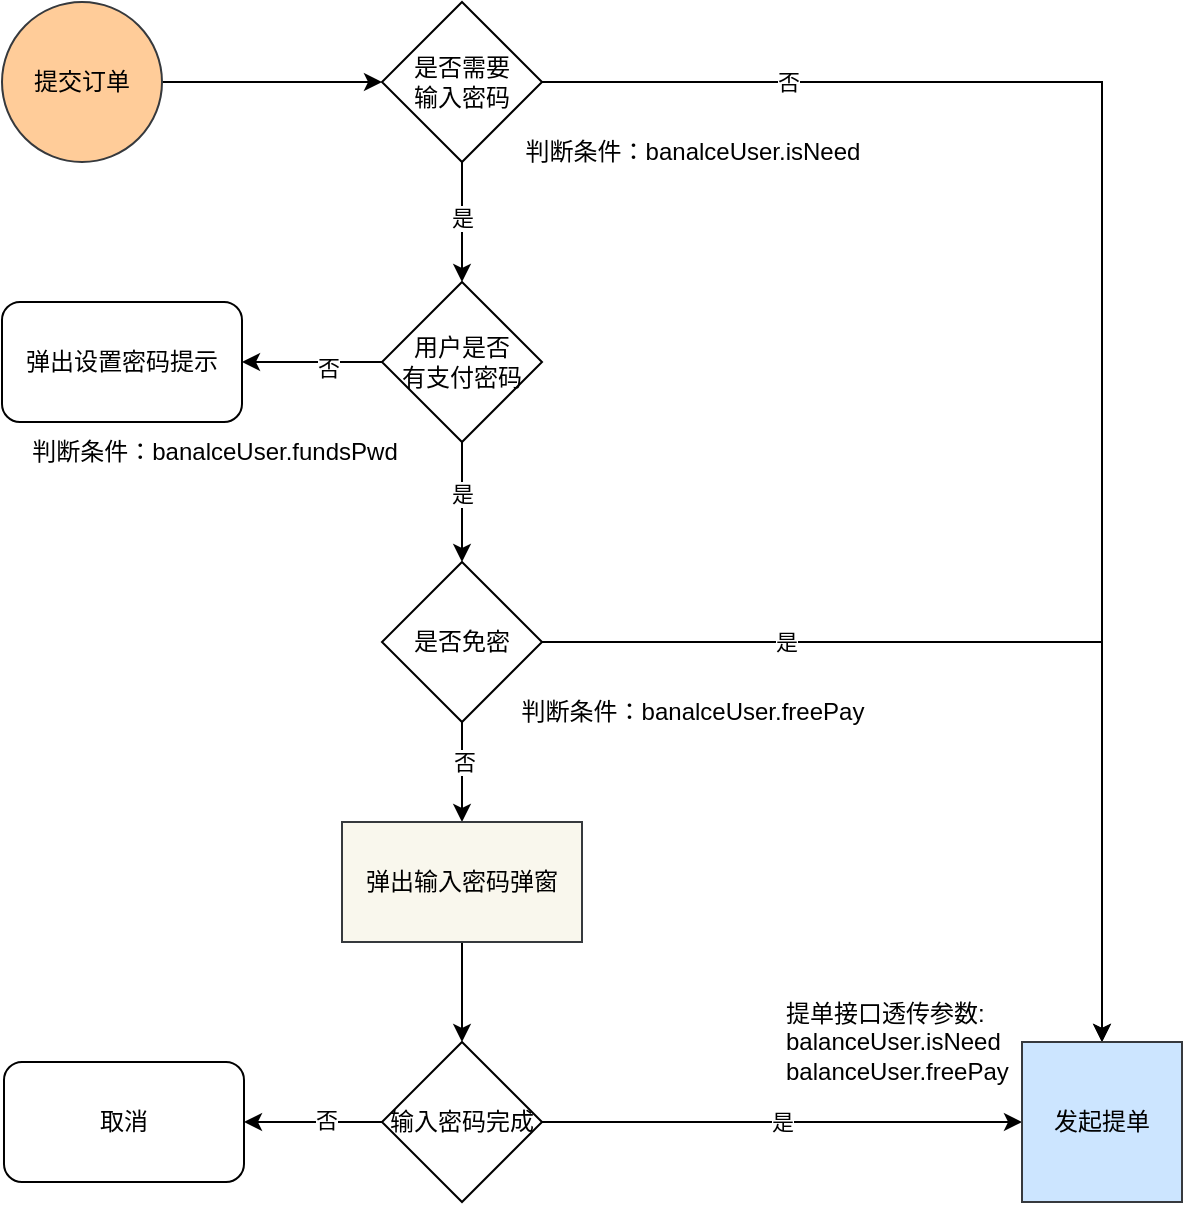 <mxfile version="21.8.2" type="github">
  <diagram name="第 1 页" id="RATa3XMQ9v-Yd4ltZImi">
    <mxGraphModel dx="1306" dy="774" grid="1" gridSize="10" guides="1" tooltips="1" connect="1" arrows="1" fold="1" page="1" pageScale="1" pageWidth="827" pageHeight="1169" math="0" shadow="0">
      <root>
        <mxCell id="0" />
        <mxCell id="1" parent="0" />
        <mxCell id="WDv-_vgnkxnOy3GJsvh--8" style="edgeStyle=orthogonalEdgeStyle;rounded=0;orthogonalLoop=1;jettySize=auto;html=1;exitX=0.5;exitY=1;exitDx=0;exitDy=0;" edge="1" parent="1" source="WDv-_vgnkxnOy3GJsvh--2" target="WDv-_vgnkxnOy3GJsvh--5">
          <mxGeometry relative="1" as="geometry" />
        </mxCell>
        <mxCell id="WDv-_vgnkxnOy3GJsvh--9" value="是" style="edgeLabel;html=1;align=center;verticalAlign=middle;resizable=0;points=[];" vertex="1" connectable="0" parent="WDv-_vgnkxnOy3GJsvh--8">
          <mxGeometry x="-0.08" relative="1" as="geometry">
            <mxPoint as="offset" />
          </mxGeometry>
        </mxCell>
        <mxCell id="WDv-_vgnkxnOy3GJsvh--13" style="edgeStyle=orthogonalEdgeStyle;rounded=0;orthogonalLoop=1;jettySize=auto;html=1;exitX=1;exitY=0.5;exitDx=0;exitDy=0;" edge="1" parent="1" source="WDv-_vgnkxnOy3GJsvh--2" target="WDv-_vgnkxnOy3GJsvh--12">
          <mxGeometry relative="1" as="geometry" />
        </mxCell>
        <mxCell id="WDv-_vgnkxnOy3GJsvh--16" value="否" style="edgeLabel;html=1;align=center;verticalAlign=middle;resizable=0;points=[];" vertex="1" connectable="0" parent="WDv-_vgnkxnOy3GJsvh--13">
          <mxGeometry x="-0.678" relative="1" as="geometry">
            <mxPoint as="offset" />
          </mxGeometry>
        </mxCell>
        <mxCell id="WDv-_vgnkxnOy3GJsvh--2" value="是否需要&lt;br&gt;输入密码" style="rhombus;whiteSpace=wrap;html=1;" vertex="1" parent="1">
          <mxGeometry x="309" y="170" width="80" height="80" as="geometry" />
        </mxCell>
        <mxCell id="WDv-_vgnkxnOy3GJsvh--19" style="edgeStyle=orthogonalEdgeStyle;rounded=0;orthogonalLoop=1;jettySize=auto;html=1;exitX=1;exitY=0.5;exitDx=0;exitDy=0;entryX=0.5;entryY=0;entryDx=0;entryDy=0;" edge="1" parent="1" source="WDv-_vgnkxnOy3GJsvh--4" target="WDv-_vgnkxnOy3GJsvh--12">
          <mxGeometry relative="1" as="geometry" />
        </mxCell>
        <mxCell id="WDv-_vgnkxnOy3GJsvh--20" value="是" style="edgeLabel;html=1;align=center;verticalAlign=middle;resizable=0;points=[];" vertex="1" connectable="0" parent="WDv-_vgnkxnOy3GJsvh--19">
          <mxGeometry x="-0.491" relative="1" as="geometry">
            <mxPoint as="offset" />
          </mxGeometry>
        </mxCell>
        <mxCell id="WDv-_vgnkxnOy3GJsvh--21" style="edgeStyle=orthogonalEdgeStyle;rounded=0;orthogonalLoop=1;jettySize=auto;html=1;exitX=0.5;exitY=1;exitDx=0;exitDy=0;entryX=0.5;entryY=0;entryDx=0;entryDy=0;" edge="1" parent="1" source="WDv-_vgnkxnOy3GJsvh--4" target="WDv-_vgnkxnOy3GJsvh--6">
          <mxGeometry relative="1" as="geometry" />
        </mxCell>
        <mxCell id="WDv-_vgnkxnOy3GJsvh--22" value="否" style="edgeLabel;html=1;align=center;verticalAlign=middle;resizable=0;points=[];" vertex="1" connectable="0" parent="WDv-_vgnkxnOy3GJsvh--21">
          <mxGeometry x="-0.2" y="1" relative="1" as="geometry">
            <mxPoint as="offset" />
          </mxGeometry>
        </mxCell>
        <mxCell id="WDv-_vgnkxnOy3GJsvh--4" value="是否免密" style="rhombus;whiteSpace=wrap;html=1;" vertex="1" parent="1">
          <mxGeometry x="309" y="450" width="80" height="80" as="geometry" />
        </mxCell>
        <mxCell id="WDv-_vgnkxnOy3GJsvh--10" style="edgeStyle=orthogonalEdgeStyle;rounded=0;orthogonalLoop=1;jettySize=auto;html=1;exitX=0.5;exitY=1;exitDx=0;exitDy=0;entryX=0.5;entryY=0;entryDx=0;entryDy=0;" edge="1" parent="1" source="WDv-_vgnkxnOy3GJsvh--5" target="WDv-_vgnkxnOy3GJsvh--4">
          <mxGeometry relative="1" as="geometry" />
        </mxCell>
        <mxCell id="WDv-_vgnkxnOy3GJsvh--11" value="是" style="edgeLabel;html=1;align=center;verticalAlign=middle;resizable=0;points=[];" vertex="1" connectable="0" parent="WDv-_vgnkxnOy3GJsvh--10">
          <mxGeometry x="-0.15" relative="1" as="geometry">
            <mxPoint as="offset" />
          </mxGeometry>
        </mxCell>
        <mxCell id="WDv-_vgnkxnOy3GJsvh--36" style="edgeStyle=orthogonalEdgeStyle;rounded=0;orthogonalLoop=1;jettySize=auto;html=1;exitX=0;exitY=0.5;exitDx=0;exitDy=0;entryX=1;entryY=0.5;entryDx=0;entryDy=0;" edge="1" parent="1" source="WDv-_vgnkxnOy3GJsvh--5" target="WDv-_vgnkxnOy3GJsvh--33">
          <mxGeometry relative="1" as="geometry" />
        </mxCell>
        <mxCell id="WDv-_vgnkxnOy3GJsvh--37" value="否" style="edgeLabel;html=1;align=center;verticalAlign=middle;resizable=0;points=[];" vertex="1" connectable="0" parent="WDv-_vgnkxnOy3GJsvh--36">
          <mxGeometry x="-0.229" y="3" relative="1" as="geometry">
            <mxPoint as="offset" />
          </mxGeometry>
        </mxCell>
        <mxCell id="WDv-_vgnkxnOy3GJsvh--5" value="用户是否&lt;br&gt;有支付密码" style="rhombus;whiteSpace=wrap;html=1;" vertex="1" parent="1">
          <mxGeometry x="309" y="310" width="80" height="80" as="geometry" />
        </mxCell>
        <mxCell id="WDv-_vgnkxnOy3GJsvh--23" style="edgeStyle=orthogonalEdgeStyle;rounded=0;orthogonalLoop=1;jettySize=auto;html=1;exitX=0.5;exitY=1;exitDx=0;exitDy=0;" edge="1" parent="1" source="WDv-_vgnkxnOy3GJsvh--6" target="WDv-_vgnkxnOy3GJsvh--7">
          <mxGeometry relative="1" as="geometry" />
        </mxCell>
        <mxCell id="WDv-_vgnkxnOy3GJsvh--6" value="弹出输入密码弹窗" style="rounded=0;whiteSpace=wrap;html=1;fillColor=#f9f7ed;strokeColor=#36393d;" vertex="1" parent="1">
          <mxGeometry x="289" y="580" width="120" height="60" as="geometry" />
        </mxCell>
        <mxCell id="WDv-_vgnkxnOy3GJsvh--24" style="edgeStyle=orthogonalEdgeStyle;rounded=0;orthogonalLoop=1;jettySize=auto;html=1;exitX=1;exitY=0.5;exitDx=0;exitDy=0;entryX=0;entryY=0.5;entryDx=0;entryDy=0;" edge="1" parent="1" source="WDv-_vgnkxnOy3GJsvh--7" target="WDv-_vgnkxnOy3GJsvh--12">
          <mxGeometry relative="1" as="geometry" />
        </mxCell>
        <mxCell id="WDv-_vgnkxnOy3GJsvh--25" value="是" style="edgeLabel;html=1;align=center;verticalAlign=middle;resizable=0;points=[];" vertex="1" connectable="0" parent="WDv-_vgnkxnOy3GJsvh--24">
          <mxGeometry x="0.058" y="-1" relative="1" as="geometry">
            <mxPoint x="-7" y="-1" as="offset" />
          </mxGeometry>
        </mxCell>
        <mxCell id="WDv-_vgnkxnOy3GJsvh--40" style="edgeStyle=orthogonalEdgeStyle;rounded=0;orthogonalLoop=1;jettySize=auto;html=1;exitX=0;exitY=0.5;exitDx=0;exitDy=0;entryX=1;entryY=0.5;entryDx=0;entryDy=0;" edge="1" parent="1" source="WDv-_vgnkxnOy3GJsvh--7" target="WDv-_vgnkxnOy3GJsvh--39">
          <mxGeometry relative="1" as="geometry" />
        </mxCell>
        <mxCell id="WDv-_vgnkxnOy3GJsvh--41" value="否" style="edgeLabel;html=1;align=center;verticalAlign=middle;resizable=0;points=[];" vertex="1" connectable="0" parent="WDv-_vgnkxnOy3GJsvh--40">
          <mxGeometry x="-0.188" y="-1" relative="1" as="geometry">
            <mxPoint as="offset" />
          </mxGeometry>
        </mxCell>
        <mxCell id="WDv-_vgnkxnOy3GJsvh--7" value="输入密码完成" style="rhombus;whiteSpace=wrap;html=1;" vertex="1" parent="1">
          <mxGeometry x="309" y="690" width="80" height="80" as="geometry" />
        </mxCell>
        <mxCell id="WDv-_vgnkxnOy3GJsvh--12" value="发起提单" style="whiteSpace=wrap;html=1;aspect=fixed;fillColor=#cce5ff;strokeColor=#36393d;" vertex="1" parent="1">
          <mxGeometry x="629" y="690" width="80" height="80" as="geometry" />
        </mxCell>
        <mxCell id="WDv-_vgnkxnOy3GJsvh--26" value="判断条件：banalceUser.isNeed" style="text;html=1;align=center;verticalAlign=middle;resizable=0;points=[];autosize=1;strokeColor=none;fillColor=none;" vertex="1" parent="1">
          <mxGeometry x="369" y="230" width="190" height="30" as="geometry" />
        </mxCell>
        <mxCell id="WDv-_vgnkxnOy3GJsvh--27" value="判断条件：banalceUser.freePay" style="text;html=1;align=center;verticalAlign=middle;resizable=0;points=[];autosize=1;strokeColor=none;fillColor=none;" vertex="1" parent="1">
          <mxGeometry x="369" y="510" width="190" height="30" as="geometry" />
        </mxCell>
        <mxCell id="WDv-_vgnkxnOy3GJsvh--28" value="判断条件：banalceUser.fundsPwd" style="text;html=1;align=center;verticalAlign=middle;resizable=0;points=[];autosize=1;strokeColor=none;fillColor=none;" vertex="1" parent="1">
          <mxGeometry x="120" y="380" width="210" height="30" as="geometry" />
        </mxCell>
        <mxCell id="WDv-_vgnkxnOy3GJsvh--29" value="提单接口透传参数:&lt;br&gt;balanceUser.isNeed&lt;br&gt;balanceUser.freePay" style="text;html=1;align=left;verticalAlign=middle;resizable=0;points=[];autosize=1;strokeColor=none;fillColor=none;" vertex="1" parent="1">
          <mxGeometry x="509" y="660" width="130" height="60" as="geometry" />
        </mxCell>
        <mxCell id="WDv-_vgnkxnOy3GJsvh--31" style="edgeStyle=orthogonalEdgeStyle;rounded=0;orthogonalLoop=1;jettySize=auto;html=1;exitX=1;exitY=0.5;exitDx=0;exitDy=0;" edge="1" parent="1" source="WDv-_vgnkxnOy3GJsvh--30" target="WDv-_vgnkxnOy3GJsvh--2">
          <mxGeometry relative="1" as="geometry" />
        </mxCell>
        <mxCell id="WDv-_vgnkxnOy3GJsvh--30" value="提交订单" style="ellipse;whiteSpace=wrap;html=1;aspect=fixed;fillColor=#ffcc99;strokeColor=#36393d;" vertex="1" parent="1">
          <mxGeometry x="119" y="170" width="80" height="80" as="geometry" />
        </mxCell>
        <mxCell id="WDv-_vgnkxnOy3GJsvh--33" value="弹出设置密码提示" style="rounded=1;whiteSpace=wrap;html=1;" vertex="1" parent="1">
          <mxGeometry x="119" y="320" width="120" height="60" as="geometry" />
        </mxCell>
        <mxCell id="WDv-_vgnkxnOy3GJsvh--39" value="取消" style="rounded=1;whiteSpace=wrap;html=1;" vertex="1" parent="1">
          <mxGeometry x="120" y="700" width="120" height="60" as="geometry" />
        </mxCell>
      </root>
    </mxGraphModel>
  </diagram>
</mxfile>
